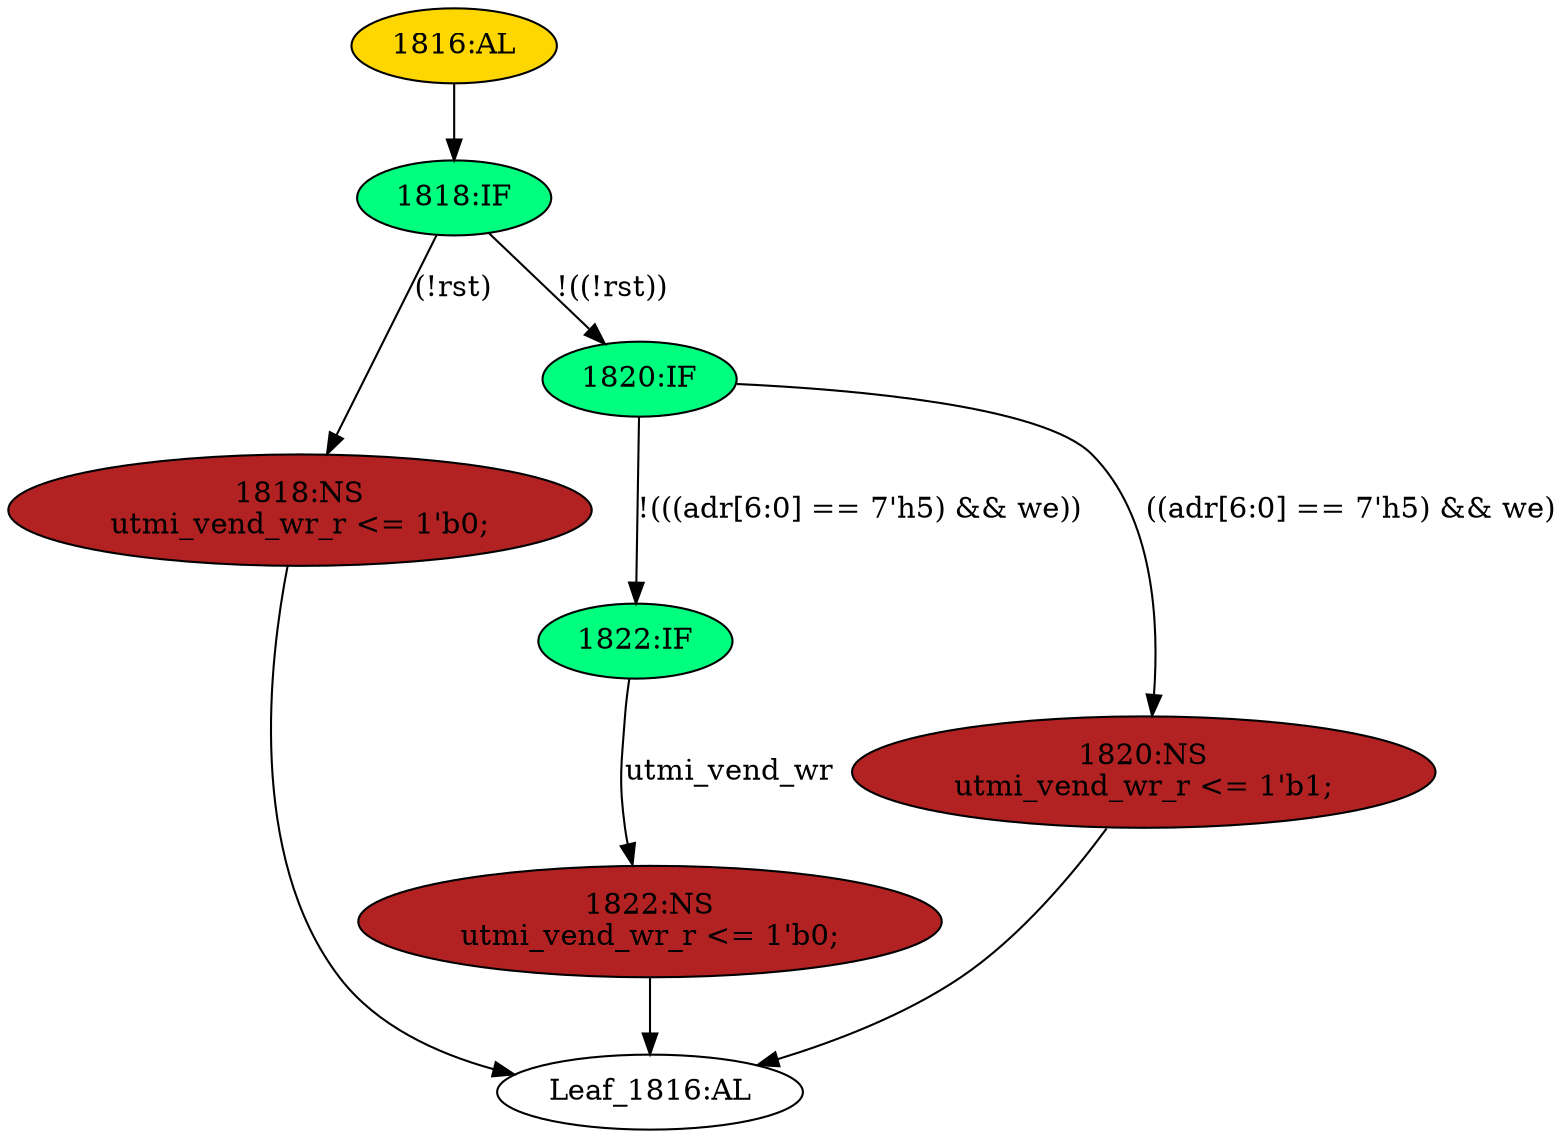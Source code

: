strict digraph "" {
	node [label="\N"];
	"1816:AL"	 [ast="<pyverilog.vparser.ast.Always object at 0x7f0a38ecf550>",
		clk_sens=False,
		fillcolor=gold,
		label="1816:AL",
		sens="['wclk']",
		statements="[]",
		style=filled,
		typ=Always,
		use_var="['rst', 'we', 'utmi_vend_wr', 'adr']"];
	"1818:IF"	 [ast="<pyverilog.vparser.ast.IfStatement object at 0x7f0a38ecf850>",
		fillcolor=springgreen,
		label="1818:IF",
		statements="[]",
		style=filled,
		typ=IfStatement];
	"1816:AL" -> "1818:IF"	 [cond="[]",
		lineno=None];
	"1822:IF"	 [ast="<pyverilog.vparser.ast.IfStatement object at 0x7f0a38ecf950>",
		fillcolor=springgreen,
		label="1822:IF",
		statements="[]",
		style=filled,
		typ=IfStatement];
	"1822:NS"	 [ast="<pyverilog.vparser.ast.NonblockingSubstitution object at 0x7f0a38ecf9d0>",
		fillcolor=firebrick,
		label="1822:NS
utmi_vend_wr_r <= 1'b0;",
		statements="[<pyverilog.vparser.ast.NonblockingSubstitution object at 0x7f0a38ecf9d0>]",
		style=filled,
		typ=NonblockingSubstitution];
	"1822:IF" -> "1822:NS"	 [cond="['utmi_vend_wr']",
		label=utmi_vend_wr,
		lineno=1822];
	"1818:NS"	 [ast="<pyverilog.vparser.ast.NonblockingSubstitution object at 0x7f0a38ecff50>",
		fillcolor=firebrick,
		label="1818:NS
utmi_vend_wr_r <= 1'b0;",
		statements="[<pyverilog.vparser.ast.NonblockingSubstitution object at 0x7f0a38ecff50>]",
		style=filled,
		typ=NonblockingSubstitution];
	"1818:IF" -> "1818:NS"	 [cond="['rst']",
		label="(!rst)",
		lineno=1818];
	"1820:IF"	 [ast="<pyverilog.vparser.ast.IfStatement object at 0x7f0a38ecf910>",
		fillcolor=springgreen,
		label="1820:IF",
		statements="[]",
		style=filled,
		typ=IfStatement];
	"1818:IF" -> "1820:IF"	 [cond="['rst']",
		label="!((!rst))",
		lineno=1818];
	"Leaf_1816:AL"	 [def_var="['utmi_vend_wr_r']",
		label="Leaf_1816:AL"];
	"1818:NS" -> "Leaf_1816:AL"	 [cond="[]",
		lineno=None];
	"1820:NS"	 [ast="<pyverilog.vparser.ast.NonblockingSubstitution object at 0x7f0a38ecfbd0>",
		fillcolor=firebrick,
		label="1820:NS
utmi_vend_wr_r <= 1'b1;",
		statements="[<pyverilog.vparser.ast.NonblockingSubstitution object at 0x7f0a38ecfbd0>]",
		style=filled,
		typ=NonblockingSubstitution];
	"1820:NS" -> "Leaf_1816:AL"	 [cond="[]",
		lineno=None];
	"1822:NS" -> "Leaf_1816:AL"	 [cond="[]",
		lineno=None];
	"1820:IF" -> "1822:IF"	 [cond="['adr', 'we']",
		label="!(((adr[6:0] == 7'h5) && we))",
		lineno=1820];
	"1820:IF" -> "1820:NS"	 [cond="['adr', 'we']",
		label="((adr[6:0] == 7'h5) && we)",
		lineno=1820];
}
